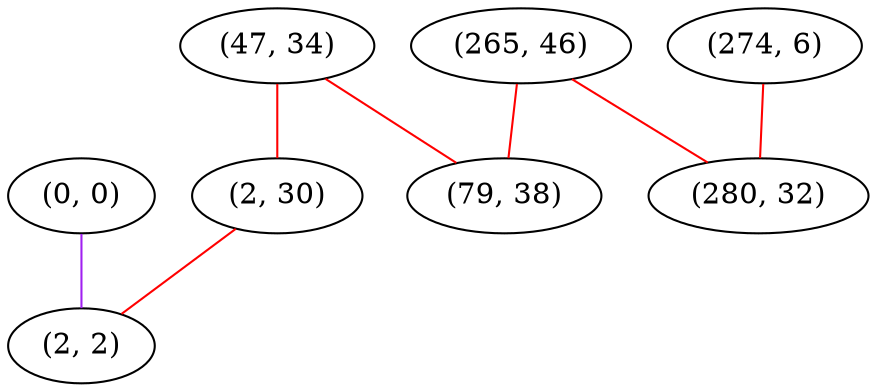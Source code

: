 graph "" {
"(0, 0)";
"(265, 46)";
"(47, 34)";
"(2, 30)";
"(79, 38)";
"(274, 6)";
"(2, 2)";
"(280, 32)";
"(0, 0)" -- "(2, 2)"  [color=purple, key=0, weight=4];
"(265, 46)" -- "(79, 38)"  [color=red, key=0, weight=1];
"(265, 46)" -- "(280, 32)"  [color=red, key=0, weight=1];
"(47, 34)" -- "(79, 38)"  [color=red, key=0, weight=1];
"(47, 34)" -- "(2, 30)"  [color=red, key=0, weight=1];
"(2, 30)" -- "(2, 2)"  [color=red, key=0, weight=1];
"(274, 6)" -- "(280, 32)"  [color=red, key=0, weight=1];
}
